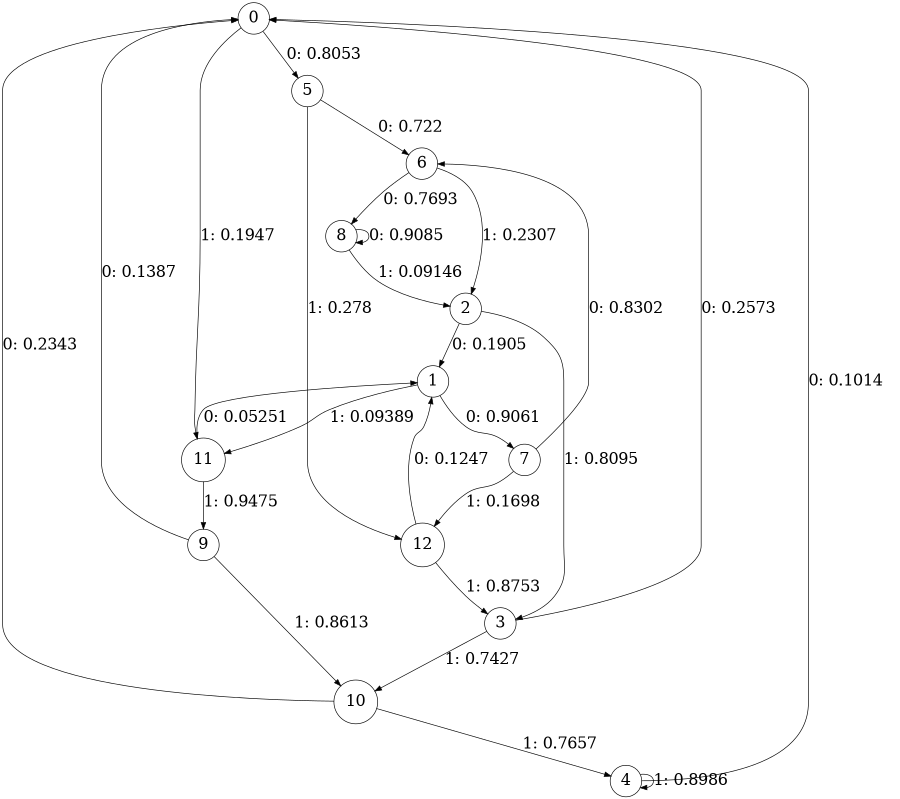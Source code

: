 digraph "ch13faceL4" {
size = "6,8.5";
ratio = "fill";
node [shape = circle];
node [fontsize = 24];
edge [fontsize = 24];
0 -> 5 [label = "0: 0.8053   "];
0 -> 11 [label = "1: 0.1947   "];
1 -> 7 [label = "0: 0.9061   "];
1 -> 11 [label = "1: 0.09389  "];
2 -> 1 [label = "0: 0.1905   "];
2 -> 3 [label = "1: 0.8095   "];
3 -> 0 [label = "0: 0.2573   "];
3 -> 10 [label = "1: 0.7427   "];
4 -> 0 [label = "0: 0.1014   "];
4 -> 4 [label = "1: 0.8986   "];
5 -> 6 [label = "0: 0.722    "];
5 -> 12 [label = "1: 0.278    "];
6 -> 8 [label = "0: 0.7693   "];
6 -> 2 [label = "1: 0.2307   "];
7 -> 6 [label = "0: 0.8302   "];
7 -> 12 [label = "1: 0.1698   "];
8 -> 8 [label = "0: 0.9085   "];
8 -> 2 [label = "1: 0.09146  "];
9 -> 0 [label = "0: 0.1387   "];
9 -> 10 [label = "1: 0.8613   "];
10 -> 0 [label = "0: 0.2343   "];
10 -> 4 [label = "1: 0.7657   "];
11 -> 1 [label = "0: 0.05251  "];
11 -> 9 [label = "1: 0.9475   "];
12 -> 1 [label = "0: 0.1247   "];
12 -> 3 [label = "1: 0.8753   "];
}